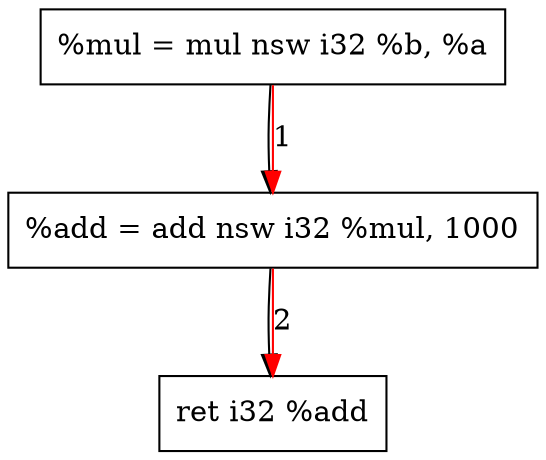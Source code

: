 digraph "CDFG for'func' function" {
	Node0x55e8ca8b3490[shape=record, label="  %mul = mul nsw i32 %b, %a"]
	Node0x55e8ca8b3b40[shape=record, label="  %add = add nsw i32 %mul, 1000"]
	Node0x55e8ca8b3418[shape=record, label="  ret i32 %add"]
	Node0x55e8ca8b3490 -> Node0x55e8ca8b3b40
	Node0x55e8ca8b3b40 -> Node0x55e8ca8b3418
edge [color=red]
	Node0x55e8ca8b3490 -> Node0x55e8ca8b3b40[label="1"]
	Node0x55e8ca8b3b40 -> Node0x55e8ca8b3418[label="2"]
}
